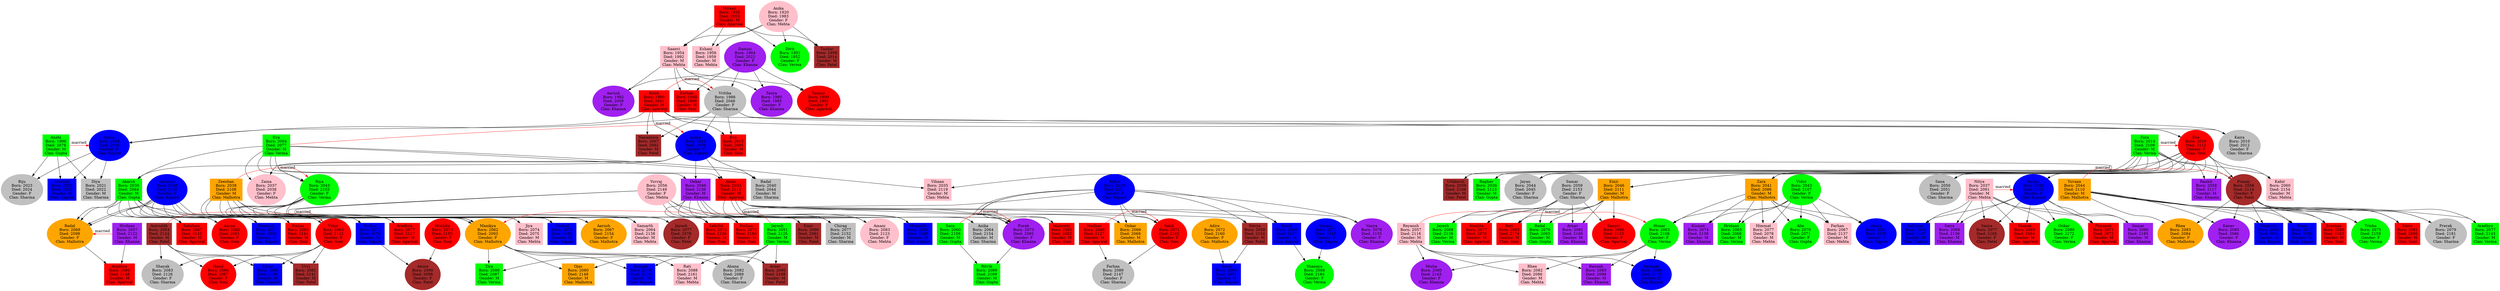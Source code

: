 digraph G {
	0 [label="Miraan
Born: 1920
Died: 2013
Gender: M
Clan: Agarwal" color=red fillcolor=red shape=rectangle style=filled]
	1 [label="Anika
Born: 1920
Died: 1983
Gender: F
Clan: Mehta" color=pink fillcolor=pink shape=oval style=filled]
	2 [label="Divit
Born: 1951
Died: 1952
Gender: F
Clan: Verma" color=green fillcolor=green shape=oval style=filled]
	3 [label="Saanvi
Born: 1954
Died: 1992
Gender: M
Clan: Mehta" color=pink fillcolor=pink shape=rectangle style=filled]
	4 [label="Damini
Born: 1964
Died: 2022
Gender: F
Clan: Khanna" color=purple fillcolor=purple shape=oval style=filled]
	5 [label="Tanya
Born: 1980
Died: 1985
Gender: F
Clan: Khanna" color=purple fillcolor=purple shape=oval style=filled]
	6 [label="Aarush
Born: 1982
Died: 2059
Gender: F
Clan: Khanna" color=purple fillcolor=purple shape=oval style=filled]
	7 [label="Vritika
Born: 1986
Died: 2046
Gender: F
Clan: Sharma" color=gray fillcolor=gray shape=oval style=filled]
	8 [label="Krish
Born: 1980
Died: 2041
Gender: M
Clan: Agarwal" color=red fillcolor=red shape=rectangle style=filled]
	9 [label="Rania
Born: 2004
Died: 2025
Gender: F
Clan: Kapoor" color=blue fillcolor=blue shape=oval style=filled]
	10 [label="Anahi
Born: 1996
Died: 2078
Gender: M
Clan: Gupta" color=green fillcolor=green shape=rectangle style=filled]
	11 [label="Diya
Born: 2021
Died: 2022
Gender: M
Clan: Sharma" color=gray fillcolor=gray shape=rectangle style=filled]
	12 [label="Biju
Born: 2023
Died: 2024
Gender: F
Clan: Sharma" color=gray fillcolor=gray shape=oval style=filled]
	13 [label="Mannat
Born: 2025
Died: 2035
Gender: M
Clan: Kapoor" color=blue fillcolor=blue shape=rectangle style=filled]
	14 [label="Nayantara
Born: 2007
Died: 2092
Gender: M
Clan: Patel" color=brown fillcolor=brown shape=rectangle style=filled]
	15 [label="Kaira
Born: 2010
Died: 2012
Gender: F
Clan: Sharma" color=gray fillcolor=gray shape=oval style=filled]
	16 [label="Anaya
Born: 2012
Died: 2076
Gender: F
Clan: Kapoor" color=blue fillcolor=blue shape=oval style=filled]
	17 [label="Eva
Born: 2004
Died: 2077
Gender: M
Clan: Verma" color=green fillcolor=green shape=rectangle style=filled]
	18 [label="Akarsh
Born: 2030
Died: 2084
Gender: M
Clan: Gupta" color=green fillcolor=green shape=rectangle style=filled]
	19 [label="Lavanya
Born: 2038
Died: 2100
Gender: F
Clan: Kapoor" color=blue fillcolor=blue shape=oval style=filled]
	20 [label="Dhanush
Born: 2057
Died: 2058
Gender: M
Clan: Kapoor" color=blue fillcolor=blue shape=rectangle style=filled]
	21 [label="Aarna
Born: 2060
Died: 2061
Gender: F
Clan: Soni" color=red fillcolor=red shape=oval style=filled]
	22 [label="Vidur
Born: 2063
Died: 2122
Gender: F
Clan: Soni" color=red fillcolor=red shape=oval style=filled]
	23 [label="Aniruddh
Born: 2054
Died: 2124
Gender: M
Clan: Patel" color=brown fillcolor=brown shape=rectangle style=filled]
	24 [label="Urvi
Born: 2081
Died: 2141
Gender: M
Clan: Patel" color=brown fillcolor=brown shape=rectangle style=filled]
	25 [label="Shayak
Born: 2083
Died: 2126
Gender: F
Clan: Sharma" color=gray fillcolor=gray shape=oval style=filled]
	26 [label="Hazel
Born: 2086
Died: 2087
Gender: F
Clan: Soni" color=red fillcolor=red shape=oval style=filled]
	27 [label="Shray
Born: 2088
Died: 2166
Gender: M
Clan: Kapoor" color=blue fillcolor=blue shape=rectangle style=filled]
	32 [label="Faiyaz
Born: 2065
Died: 2144
Gender: M
Clan: Soni" color=red fillcolor=red shape=rectangle style=filled]
	33 [label="Saksham
Born: 2067
Died: 2142
Gender: M
Clan: Agarwal" color=red fillcolor=red shape=rectangle style=filled]
	34 [label="Madhav
Born: 2069
Died: 2143
Gender: F
Clan: Khanna" color=purple fillcolor=purple shape=oval style=filled]
	35 [label="Hridaan
Born: 2057
Died: 2122
Gender: M
Clan: Khanna" color=purple fillcolor=purple shape=rectangle style=filled]
	36 [label="Aradhya
Born: 2089
Died: 2148
Gender: M
Clan: Agarwal" color=red fillcolor=red shape=rectangle style=filled]
	34 [label="Badal
Born: 2069
Died: 2098
Gender: F
Clan: Malhotra" color=orange fillcolor=orange shape=oval style=filled]
	41 [label="Tushar
Born: 2071
Died: 2176
Gender: M
Clan: Kapoor" color=blue fillcolor=blue shape=rectangle style=filled]
	42 [label="Hrishita
Born: 2073
Died: 2150
Gender: F
Clan: Soni" color=red fillcolor=red shape=oval style=filled]
	43 [label="Amira
Born: 2090
Died: 2098
Gender: F
Clan: Patel" color=brown fillcolor=brown shape=oval style=filled]
	59 [label="Aradhya
Born: 2077
Died: 2127
Gender: M
Clan: Agarwal" color=red fillcolor=red shape=rectangle style=filled]
	60 [label="Aarav
Born: 2033
Died: 2115
Gender: M
Clan: Agarwal" color=red fillcolor=red shape=rectangle style=filled]
	61 [label="Kabir
Born: 2039
Died: 2131
Gender: F
Clan: Kapoor" color=blue fillcolor=blue shape=oval style=filled]
	62 [label="Navya
Born: 2058
Died: 2154
Gender: M
Clan: Patel" color=brown fillcolor=brown shape=rectangle style=filled]
	63 [label="Adira
Born: 2072
Died: 2160
Gender: F
Clan: Malhotra" color=orange fillcolor=orange shape=oval style=filled]
	64 [label="Hazel
Born: 2089
Died: 2091
Gender: M
Clan: Kapoor" color=blue fillcolor=blue shape=rectangle style=filled]
	72 [label="Mamooty
Born: 2061
Died: 2062
Gender: M
Clan: Soni" color=red fillcolor=red shape=rectangle style=filled]
	73 [label="Anika
Born: 2064
Died: 2154
Gender: M
Clan: Sharma" color=gray fillcolor=gray shape=rectangle style=filled]
	74 [label="Onkar
Born: 2066
Died: 2068
Gender: M
Clan: Malhotra" color=orange fillcolor=orange shape=rectangle style=filled]
	75 [label="Romil
Born: 2068
Died: 2147
Gender: M
Clan: Kapoor" color=blue fillcolor=blue shape=rectangle style=filled]
	76 [label="Yuvaan
Born: 2071
Died: 2145
Gender: F
Clan: Kapoor" color=blue fillcolor=blue shape=oval style=filled]
	77 [label="Shanaya
Born: 2088
Died: 2164
Gender: F
Clan: Verma" color=green fillcolor=green shape=oval style=filled]
	84 [label="Sahil
Born: 2071
Died: 2162
Gender: F
Clan: Soni" color=red fillcolor=red shape=oval style=filled]
	85 [label="Madhav
Born: 2068
Died: 2127
Gender: M
Clan: Agarwal" color=red fillcolor=red shape=rectangle style=filled]
	86 [label="Farhan
Born: 2089
Died: 2147
Gender: F
Clan: Sharma" color=gray fillcolor=gray shape=oval style=filled]
	107 [label="Neysa
Born: 2073
Died: 2135
Gender: F
Clan: Sharma" color=gray fillcolor=gray shape=oval style=filled]
	108 [label="Sara
Born: 2060
Died: 2108
Gender: M
Clan: Gupta" color=green fillcolor=green shape=rectangle style=filled]
	109 [label="Ritvik
Born: 2089
Died: 2169
Gender: M
Clan: Gupta" color=green fillcolor=green shape=rectangle style=filled]
	107 [label="Purab
Born: 2073
Died: 2093
Gender: F
Clan: Khanna" color=purple fillcolor=purple shape=oval style=filled]
	112 [label="Vanya
Born: 2076
Died: 2155
Gender: F
Clan: Khanna" color=purple fillcolor=purple shape=oval style=filled]
	113 [label="Vihaan
Born: 2035
Died: 2119
Gender: M
Clan: Mehta" color=pink fillcolor=pink shape=rectangle style=filled]
	114 [label="Zaina
Born: 2037
Died: 2038
Gender: F
Clan: Mehta" color=pink fillcolor=pink shape=oval style=filled]
	115 [label="Badal
Born: 2040
Died: 2044
Gender: M
Clan: Sharma" color=gray fillcolor=gray shape=rectangle style=filled]
	116 [label="Riya
Born: 2043
Died: 2103
Gender: F
Clan: Verma" color=green fillcolor=green shape=oval style=filled]
	117 [label="Zeeshan
Born: 2038
Died: 2108
Gender: M
Clan: Malhotra" color=orange fillcolor=orange shape=rectangle style=filled]
	118 [label="Samiha
Born: 2062
Died: 2113
Gender: F
Clan: Kapoor" color=blue fillcolor=blue shape=oval style=filled]
	119 [label="Jayesh
Born: 2051
Died: 2125
Gender: M
Clan: Verma" color=green fillcolor=green shape=rectangle style=filled]
	120 [label="Raunak
Born: 2078
Died: 2123
Gender: M
Clan: Kapoor" color=blue fillcolor=blue shape=rectangle style=filled]
	121 [label="Ojas
Born: 2080
Died: 2148
Gender: M
Clan: Malhotra" color=orange fillcolor=orange shape=rectangle style=filled]
	122 [label="Ahana 
Born: 2082
Died: 2089
Gender: F
Clan: Sharma" color=gray fillcolor=gray shape=oval style=filled]
	118 [label="Manikya
Born: 2062
Died: 2093
Gender: F
Clan: Malhotra" color=orange fillcolor=orange shape=oval style=filled]
	124 [label="Tiya
Born: 2086
Died: 2087
Gender: M
Clan: Verma" color=green fillcolor=green shape=rectangle style=filled]
	125 [label="Rati
Born: 2088
Died: 2161
Gender: M
Clan: Mehta" color=pink fillcolor=pink shape=rectangle style=filled]
	126 [label="Arnav
Born: 2090
Died: 2168
Gender: M
Clan: Patel" color=brown fillcolor=brown shape=rectangle style=filled]
	128 [label="Samarth
Born: 2064
Died: 2138
Gender: M
Clan: Mehta" color=pink fillcolor=pink shape=rectangle style=filled]
	129 [label="Aarush
Born: 2067
Died: 2154
Gender: F
Clan: Malhotra" color=orange fillcolor=orange shape=oval style=filled]
	130 [label="Mannat
Born: 2070
Died: 2152
Gender: M
Clan: Kapoor" color=blue fillcolor=blue shape=rectangle style=filled]
	131 [label="Jiya
Born: 2074
Died: 2075
Gender: M
Clan: Mehta" color=pink fillcolor=pink shape=rectangle style=filled]
	132 [label="Jayesh
Born: 2077
Died: 2078
Gender: F
Clan: Patel" color=brown fillcolor=brown shape=oval style=filled]
	134 [label="Onkar
Born: 2046
Died: 2136
Gender: M
Clan: Khanna" color=purple fillcolor=purple shape=rectangle style=filled]
	135 [label="Yuvraj 
Born: 2056
Died: 2149
Gender: F
Clan: Mehta" color=pink fillcolor=pink shape=oval style=filled]
	136 [label="Lakshit
Born: 2072
Died: 2126
Gender: M
Clan: Soni" color=red fillcolor=red shape=rectangle style=filled]
	137 [label="Farhan
Born: 2075
Died: 2180
Gender: M
Clan: Soni" color=red fillcolor=red shape=rectangle style=filled]
	138 [label="Chirag
Born: 2077
Died: 2152
Gender: M
Clan: Sharma" color=gray fillcolor=gray shape=rectangle style=filled]
	139 [label="Mohanlal
Born: 2080
Died: 2148
Gender: M
Clan: Kapoor" color=blue fillcolor=blue shape=rectangle style=filled]
	140 [label="Amani
Born: 2083
Died: 2123
Gender: F
Clan: Mehta" color=pink fillcolor=pink shape=oval style=filled]
	141 [label="Emir
Born: 2090
Died: 2091
Gender: M
Clan: Patel" color=brown fillcolor=brown shape=rectangle style=filled]
	143 [label="Eva
Born: 2015
Died: 2085
Gender: M
Clan: Soni" color=red fillcolor=red shape=rectangle style=filled]
	144 [label="Eva
Born: 2019
Died: 2112
Gender: F
Clan: Soni" color=red fillcolor=red shape=oval style=filled]
	145 [label="Zara
Born: 2014
Died: 2109
Gender: M
Clan: Verma" color=green fillcolor=green shape=rectangle style=filled]
	146 [label="Raghav
Born: 2036
Died: 2113
Gender: M
Clan: Gupta" color=green fillcolor=green shape=rectangle style=filled]
	147 [label="Uthkarsh
Born: 2039
Died: 2108
Gender: M
Clan: Patel" color=brown fillcolor=brown shape=rectangle style=filled]
	148 [label="Zara
Born: 2041
Died: 2086
Gender: M
Clan: Malhotra" color=orange fillcolor=orange shape=rectangle style=filled]
	149 [label="Vidur
Born: 2043
Died: 2107
Gender: F
Clan: Verma" color=green fillcolor=green shape=oval style=filled]
	150 [label="Hunar
Born: 2063
Died: 2108
Gender: F
Clan: Verma" color=green fillcolor=green shape=oval style=filled]
	151 [label="Reyansh
Born: 2057
Died: 2116
Gender: M
Clan: Mehta" color=pink fillcolor=pink shape=rectangle style=filled]
	152 [label="Misha
Born: 2080
Died: 2143
Gender: F
Clan: Khanna" color=purple fillcolor=purple shape=oval style=filled]
	153 [label="Rhea
Born: 2082
Died: 2086
Gender: M
Clan: Mehta" color=pink fillcolor=pink shape=rectangle style=filled]
	154 [label="Raunak
Born: 2085
Died: 2098
Gender: M
Clan: Khanna" color=purple fillcolor=purple shape=rectangle style=filled]
	155 [label="Parinaaz
Born: 2088
Died: 2175
Gender: F
Clan: Kapoor" color=blue fillcolor=blue shape=oval style=filled]
	162 [label="Hridaan
Born: 2065
Died: 2068
Gender: M
Clan: Verma" color=green fillcolor=green shape=rectangle style=filled]
	163 [label="Farhan
Born: 2067
Died: 2137
Gender: M
Clan: Mehta" color=pink fillcolor=pink shape=rectangle style=filled]
	164 [label="Alia
Born: 2070
Died: 2071
Gender: F
Clan: Gupta" color=green fillcolor=green shape=oval style=filled]
	165 [label="Kismat
Born: 2074
Died: 2138
Gender: M
Clan: Khanna" color=purple fillcolor=purple shape=rectangle style=filled]
	166 [label="Himmat
Born: 2077
Died: 2078
Gender: M
Clan: Mehta" color=pink fillcolor=pink shape=rectangle style=filled]
	167 [label="Amira
Born: 2081
Died: 2150
Gender: F
Clan: Kapoor" color=blue fillcolor=blue shape=oval style=filled]
	168 [label="Jayan
Born: 2044
Died: 2045
Gender: F
Clan: Sharma" color=gray fillcolor=gray shape=oval style=filled]
	169 [label="Emir
Born: 2046
Died: 2111
Gender: M
Clan: Malhotra" color=orange fillcolor=orange shape=rectangle style=filled]
	170 [label="Samar
Born: 2059
Died: 2153
Gender: F
Clan: Sharma" color=gray fillcolor=gray shape=oval style=filled]
	171 [label="Anahita
Born: 2077
Died: 2078
Gender: M
Clan: Agarwal" color=red fillcolor=red shape=rectangle style=filled]
	172 [label="Badal
Born: 2079
Died: 2093
Gender: M
Clan: Gupta" color=green fillcolor=green shape=rectangle style=filled]
	173 [label="Arnav
Born: 2081
Died: 2160
Gender: M
Clan: Khanna" color=purple fillcolor=purple shape=rectangle style=filled]
	174 [label="Rati
Born: 2083
Died: 2174
Gender: M
Clan: Soni" color=red fillcolor=red shape=rectangle style=filled]
	175 [label="Saanvi
Born: 2086
Died: 2123
Gender: F
Clan: Agarwal" color=red fillcolor=red shape=oval style=filled]
	176 [label="Jayesh
Born: 2088
Died: 2138
Gender: M
Clan: Verma" color=green fillcolor=green shape=rectangle style=filled]
	180 [label="Sana
Born: 2050
Died: 2051
Gender: F
Clan: Sharma" color=gray fillcolor=gray shape=oval style=filled]
	181 [label="Rasha
Born: 2052
Died: 2105
Gender: F
Clan: Kapoor" color=blue fillcolor=blue shape=oval style=filled]
	182 [label="Nitya
Born: 2037
Died: 2091
Gender: M
Clan: Mehta" color=pink fillcolor=pink shape=rectangle style=filled]
	183 [label="Saira
Born: 2068
Died: 2139
Gender: M
Clan: Khanna" color=purple fillcolor=purple shape=rectangle style=filled]
	184 [label="Priyansh
Born: 2071
Died: 2072
Gender: M
Clan: Agarwal" color=red fillcolor=red shape=rectangle style=filled]
	185 [label="Lakshay
Born: 2074
Died: 2167
Gender: M
Clan: Kapoor" color=blue fillcolor=blue shape=rectangle style=filled]
	186 [label="Vanya
Born: 2077
Died: 2165
Gender: F
Clan: Patel" color=brown fillcolor=brown shape=oval style=filled]
	187 [label="Onkar
Born: 2080
Died: 2172
Gender: F
Clan: Verma" color=green fillcolor=green shape=oval style=filled]
	188 [label="Shayak
Born: 2083
Died: 2084
Gender: M
Clan: Agarwal" color=red fillcolor=red shape=rectangle style=filled]
	189 [label="Samar
Born: 2086
Died: 2185
Gender: M
Clan: Khanna" color=purple fillcolor=purple shape=rectangle style=filled]
	201 [label="Pranay
Born: 2056
Died: 2114
Gender: F
Clan: Patel" color=brown fillcolor=brown shape=oval style=filled]
	202 [label="Yuvaan
Born: 2044
Died: 2110
Gender: M
Clan: Malhotra" color=orange fillcolor=orange shape=rectangle style=filled]
	203 [label="Riaan
Born: 2072
Died: 2156
Gender: M
Clan: Kapoor" color=blue fillcolor=blue shape=rectangle style=filled]
	204 [label="Trisha
Born: 2075
Died: 2159
Gender: F
Clan: Verma" color=green fillcolor=green shape=oval style=filled]
	205 [label="Aradhya
Born: 2077
Died: 2143
Gender: M
Clan: Verma" color=green fillcolor=green shape=rectangle style=filled]
	206 [label="Prerak
Born: 2079
Died: 2181
Gender: F
Clan: Sharma" color=gray fillcolor=gray shape=oval style=filled]
	207 [label="Kaira
Born: 2081
Died: 2086
Gender: M
Clan: Soni" color=red fillcolor=red shape=rectangle style=filled]
	208 [label="Rhea
Born: 2083
Died: 2084
Gender: F
Clan: Malhotra" color=orange fillcolor=orange shape=oval style=filled]
	209 [label="Kanav
Born: 2085
Died: 2086
Gender: F
Clan: Khanna" color=purple fillcolor=purple shape=oval style=filled]
	210 [label="Zeeshan
Born: 2088
Died: 2163
Gender: M
Clan: Soni" color=red fillcolor=red shape=rectangle style=filled]
	211 [label="Dhanush
Born: 2090
Died: 2091
Gender: M
Clan: Kapoor" color=blue fillcolor=blue shape=rectangle style=filled]
	216 [label="Ranbir
Born: 2058
Died: 2117
Gender: M
Clan: Khanna" color=purple fillcolor=purple shape=rectangle style=filled]
	217 [label="Kabir
Born: 2060
Died: 2154
Gender: M
Clan: Mehta" color=pink fillcolor=pink shape=rectangle style=filled]
	218 [label="Farhan
Born: 1988
Died: 1998
Gender: M
Clan: Soni" color=red fillcolor=red shape=rectangle style=filled]
	219 [label="Taimur
Born: 1990
Died: 1991
Gender: F
Clan: Agarwal" color=red fillcolor=red shape=oval style=filled]
	220 [label="Eshani
Born: 1956
Died: 1959
Gender: M
Clan: Mehta" color=pink fillcolor=pink shape=rectangle style=filled]
	221 [label="Tushar
Born: 1958
Died: 2014
Gender: M
Clan: Patel" color=brown fillcolor=brown shape=rectangle style=filled]
	{
		rank=same
		0
		1
	}
	{
		rank=same
		2
		3
		4
		220
		221
	}
	{
		rank=same
		5
		6
		7
		8
		218
		219
	}
	{
		rank=same
		9
		10
		14
		15
		16
		17
		143
		144
		145
	}
	{
		rank=same
		11
		12
		13
		18
		19
		60
		61
		113
		114
		115
		116
		117
		134
		135
		146
		147
		148
		149
		168
		169
		170
		180
		181
		182
		201
		202
		216
		217
	}
	{
		rank=same
		20
		21
		22
		23
		32
		33
		34
		35
		34
		41
		42
		59
		62
		63
		72
		73
		74
		75
		76
		84
		85
		107
		108
		107
		112
		118
		119
		118
		128
		129
		130
		131
		132
		136
		137
		138
		139
		140
		141
		150
		151
		162
		163
		164
		165
		166
		167
		171
		172
		173
		174
		175
		176
		183
		184
		185
		186
		187
		188
		189
		203
		204
		205
		206
		207
		208
		209
		210
		211
	}
	{
		rank=same
		24
		25
		26
		27
		36
		43
		64
		77
		86
		109
		120
		121
		122
		124
		125
		126
		152
		153
		154
		155
	}
	0 -> 2
	1 -> 2
	0 -> 3
	1 -> 3
	3 -> 5
	4 -> 5
	3 -> 6
	4 -> 6
	3 -> 7
	4 -> 7
	8 -> 7 [label=married color=red]
	7 -> 9
	8 -> 9
	10 -> 9 [label=married color=red]
	9 -> 11
	10 -> 11
	9 -> 12
	10 -> 12
	9 -> 13
	10 -> 13
	7 -> 14
	8 -> 14
	7 -> 15
	8 -> 15
	7 -> 16
	8 -> 16
	17 -> 16 [label=married color=red]
	16 -> 18
	17 -> 18
	18 -> 20
	19 -> 20
	18 -> 21
	19 -> 21
	18 -> 22
	19 -> 22
	23 -> 22 [label=married color=red]
	22 -> 24
	23 -> 24
	22 -> 25
	23 -> 25
	22 -> 26
	23 -> 26
	22 -> 27
	23 -> 27
	18 -> 32
	19 -> 32
	18 -> 33
	19 -> 33
	18 -> 34
	19 -> 34
	35 -> 34 [label=married color=red]
	34 -> 36
	35 -> 36
	18 -> 34
	19 -> 34
	18 -> 41
	19 -> 41
	41 -> 43
	42 -> 43
	18 -> 59
	19 -> 59
	16 -> 60
	17 -> 60
	60 -> 62
	61 -> 62
	62 -> 64
	63 -> 64
	60 -> 72
	61 -> 72
	60 -> 73
	61 -> 73
	60 -> 74
	61 -> 74
	60 -> 75
	61 -> 75
	75 -> 77
	76 -> 77
	60 -> 84
	61 -> 84
	85 -> 84 [label=married color=red]
	84 -> 86
	85 -> 86
	60 -> 107
	61 -> 107
	108 -> 107 [label=married color=red]
	107 -> 109
	108 -> 109
	60 -> 107
	61 -> 107
	60 -> 112
	61 -> 112
	16 -> 113
	17 -> 113
	16 -> 114
	17 -> 114
	16 -> 115
	17 -> 115
	16 -> 116
	17 -> 116
	117 -> 116 [label=married color=red]
	116 -> 118
	117 -> 118
	119 -> 118 [label=married color=red]
	118 -> 120
	119 -> 120
	118 -> 121
	119 -> 121
	118 -> 122
	119 -> 122
	116 -> 118
	117 -> 118
	118 -> 124
	119 -> 124
	118 -> 125
	119 -> 125
	118 -> 126
	119 -> 126
	116 -> 128
	117 -> 128
	116 -> 129
	117 -> 129
	116 -> 130
	117 -> 130
	116 -> 131
	117 -> 131
	116 -> 132
	117 -> 132
	16 -> 134
	17 -> 134
	134 -> 136
	135 -> 136
	134 -> 137
	135 -> 137
	134 -> 138
	135 -> 138
	134 -> 139
	135 -> 139
	134 -> 140
	135 -> 140
	134 -> 141
	135 -> 141
	7 -> 143
	8 -> 143
	7 -> 144
	8 -> 144
	145 -> 144 [label=married color=red]
	144 -> 146
	145 -> 146
	144 -> 147
	145 -> 147
	144 -> 148
	145 -> 148
	148 -> 150
	149 -> 150
	151 -> 150 [label=married color=red]
	150 -> 152
	151 -> 152
	150 -> 153
	151 -> 153
	150 -> 154
	151 -> 154
	150 -> 155
	151 -> 155
	148 -> 162
	149 -> 162
	148 -> 163
	149 -> 163
	148 -> 164
	149 -> 164
	148 -> 165
	149 -> 165
	148 -> 166
	149 -> 166
	148 -> 167
	149 -> 167
	144 -> 168
	145 -> 168
	144 -> 169
	145 -> 169
	169 -> 171
	170 -> 171
	169 -> 172
	170 -> 172
	169 -> 173
	170 -> 173
	169 -> 174
	170 -> 174
	169 -> 175
	170 -> 175
	169 -> 176
	170 -> 176
	144 -> 180
	145 -> 180
	144 -> 181
	145 -> 181
	182 -> 181 [label=married color=red]
	181 -> 183
	182 -> 183
	181 -> 184
	182 -> 184
	181 -> 185
	182 -> 185
	181 -> 186
	182 -> 186
	181 -> 187
	182 -> 187
	181 -> 188
	182 -> 188
	181 -> 189
	182 -> 189
	144 -> 201
	145 -> 201
	202 -> 201 [label=married color=red]
	201 -> 203
	202 -> 203
	201 -> 204
	202 -> 204
	201 -> 205
	202 -> 205
	201 -> 206
	202 -> 206
	201 -> 207
	202 -> 207
	201 -> 208
	202 -> 208
	201 -> 209
	202 -> 209
	201 -> 210
	202 -> 210
	201 -> 211
	202 -> 211
	144 -> 216
	145 -> 216
	144 -> 217
	145 -> 217
	3 -> 218
	4 -> 218
	3 -> 219
	4 -> 219
	0 -> 220
	1 -> 220
	0 -> 221
	1 -> 221
}
